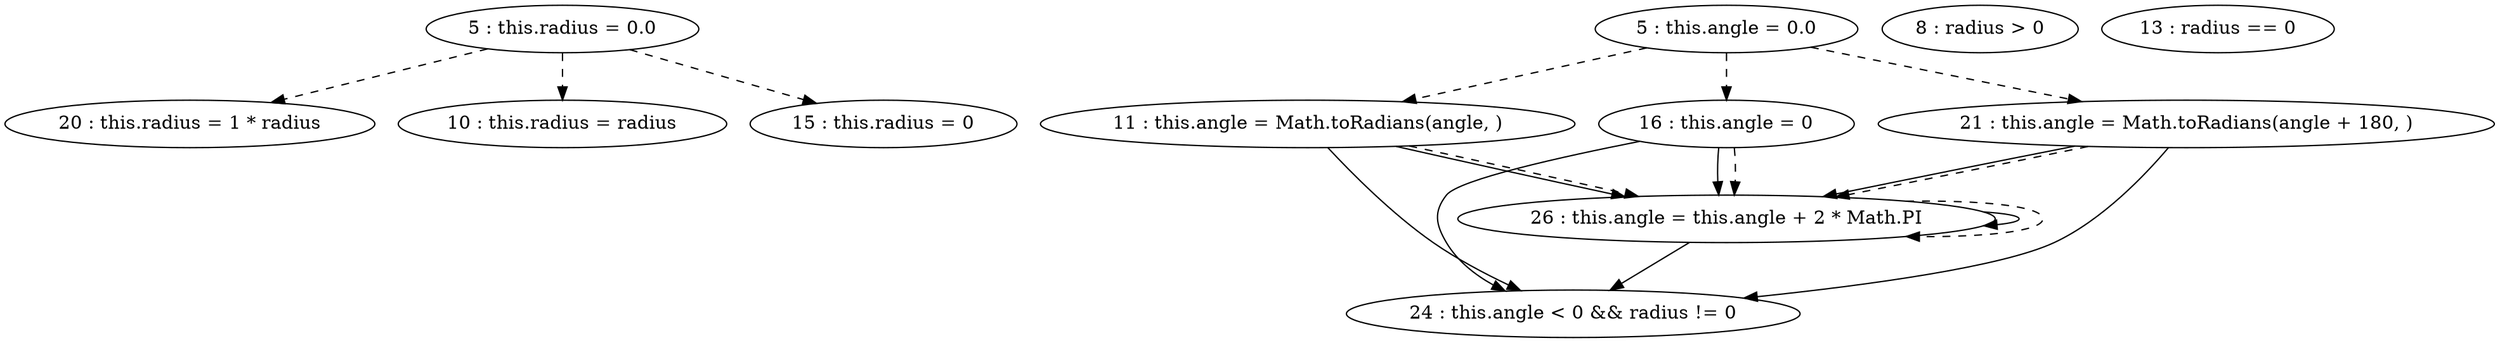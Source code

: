 digraph G {
"5 : this.radius = 0.0"
"5 : this.radius = 0.0" -> "20 : this.radius = 1 * radius" [style=dashed]
"5 : this.radius = 0.0" -> "10 : this.radius = radius" [style=dashed]
"5 : this.radius = 0.0" -> "15 : this.radius = 0" [style=dashed]
"5 : this.angle = 0.0"
"5 : this.angle = 0.0" -> "11 : this.angle = Math.toRadians(angle, )" [style=dashed]
"5 : this.angle = 0.0" -> "16 : this.angle = 0" [style=dashed]
"5 : this.angle = 0.0" -> "21 : this.angle = Math.toRadians(angle + 180, )" [style=dashed]
"8 : radius > 0"
"10 : this.radius = radius"
"11 : this.angle = Math.toRadians(angle, )"
"11 : this.angle = Math.toRadians(angle, )" -> "26 : this.angle = this.angle + 2 * Math.PI"
"11 : this.angle = Math.toRadians(angle, )" -> "24 : this.angle < 0 && radius != 0"
"11 : this.angle = Math.toRadians(angle, )" -> "26 : this.angle = this.angle + 2 * Math.PI" [style=dashed]
"13 : radius == 0"
"15 : this.radius = 0"
"16 : this.angle = 0"
"16 : this.angle = 0" -> "26 : this.angle = this.angle + 2 * Math.PI"
"16 : this.angle = 0" -> "24 : this.angle < 0 && radius != 0"
"16 : this.angle = 0" -> "26 : this.angle = this.angle + 2 * Math.PI" [style=dashed]
"20 : this.radius = 1 * radius"
"21 : this.angle = Math.toRadians(angle + 180, )"
"21 : this.angle = Math.toRadians(angle + 180, )" -> "26 : this.angle = this.angle + 2 * Math.PI"
"21 : this.angle = Math.toRadians(angle + 180, )" -> "24 : this.angle < 0 && radius != 0"
"21 : this.angle = Math.toRadians(angle + 180, )" -> "26 : this.angle = this.angle + 2 * Math.PI" [style=dashed]
"24 : this.angle < 0 && radius != 0"
"26 : this.angle = this.angle + 2 * Math.PI"
"26 : this.angle = this.angle + 2 * Math.PI" -> "26 : this.angle = this.angle + 2 * Math.PI"
"26 : this.angle = this.angle + 2 * Math.PI" -> "24 : this.angle < 0 && radius != 0"
"26 : this.angle = this.angle + 2 * Math.PI" -> "26 : this.angle = this.angle + 2 * Math.PI" [style=dashed]
"24 : this.angle < 0 && radius != 0"
}